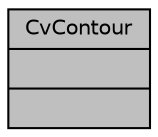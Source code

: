 digraph "CvContour"
{
 // LATEX_PDF_SIZE
  edge [fontname="Helvetica",fontsize="10",labelfontname="Helvetica",labelfontsize="10"];
  node [fontname="Helvetica",fontsize="10",shape=record];
  Node1 [label="{CvContour\n||}",height=0.2,width=0.4,color="black", fillcolor="grey75", style="filled", fontcolor="black",tooltip=" "];
}
